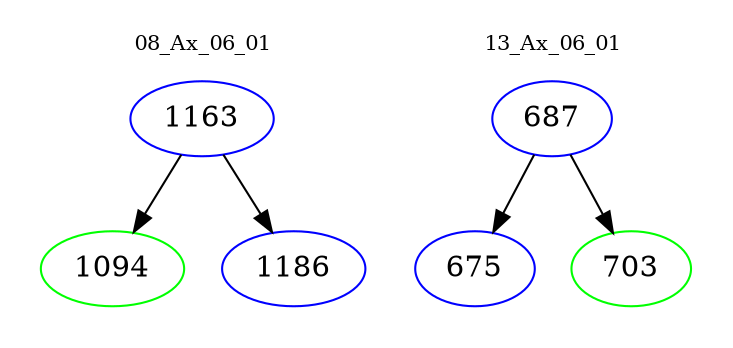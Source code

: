 digraph{
subgraph cluster_0 {
color = white
label = "08_Ax_06_01";
fontsize=10;
T0_1163 [label="1163", color="blue"]
T0_1163 -> T0_1094 [color="black"]
T0_1094 [label="1094", color="green"]
T0_1163 -> T0_1186 [color="black"]
T0_1186 [label="1186", color="blue"]
}
subgraph cluster_1 {
color = white
label = "13_Ax_06_01";
fontsize=10;
T1_687 [label="687", color="blue"]
T1_687 -> T1_675 [color="black"]
T1_675 [label="675", color="blue"]
T1_687 -> T1_703 [color="black"]
T1_703 [label="703", color="green"]
}
}
